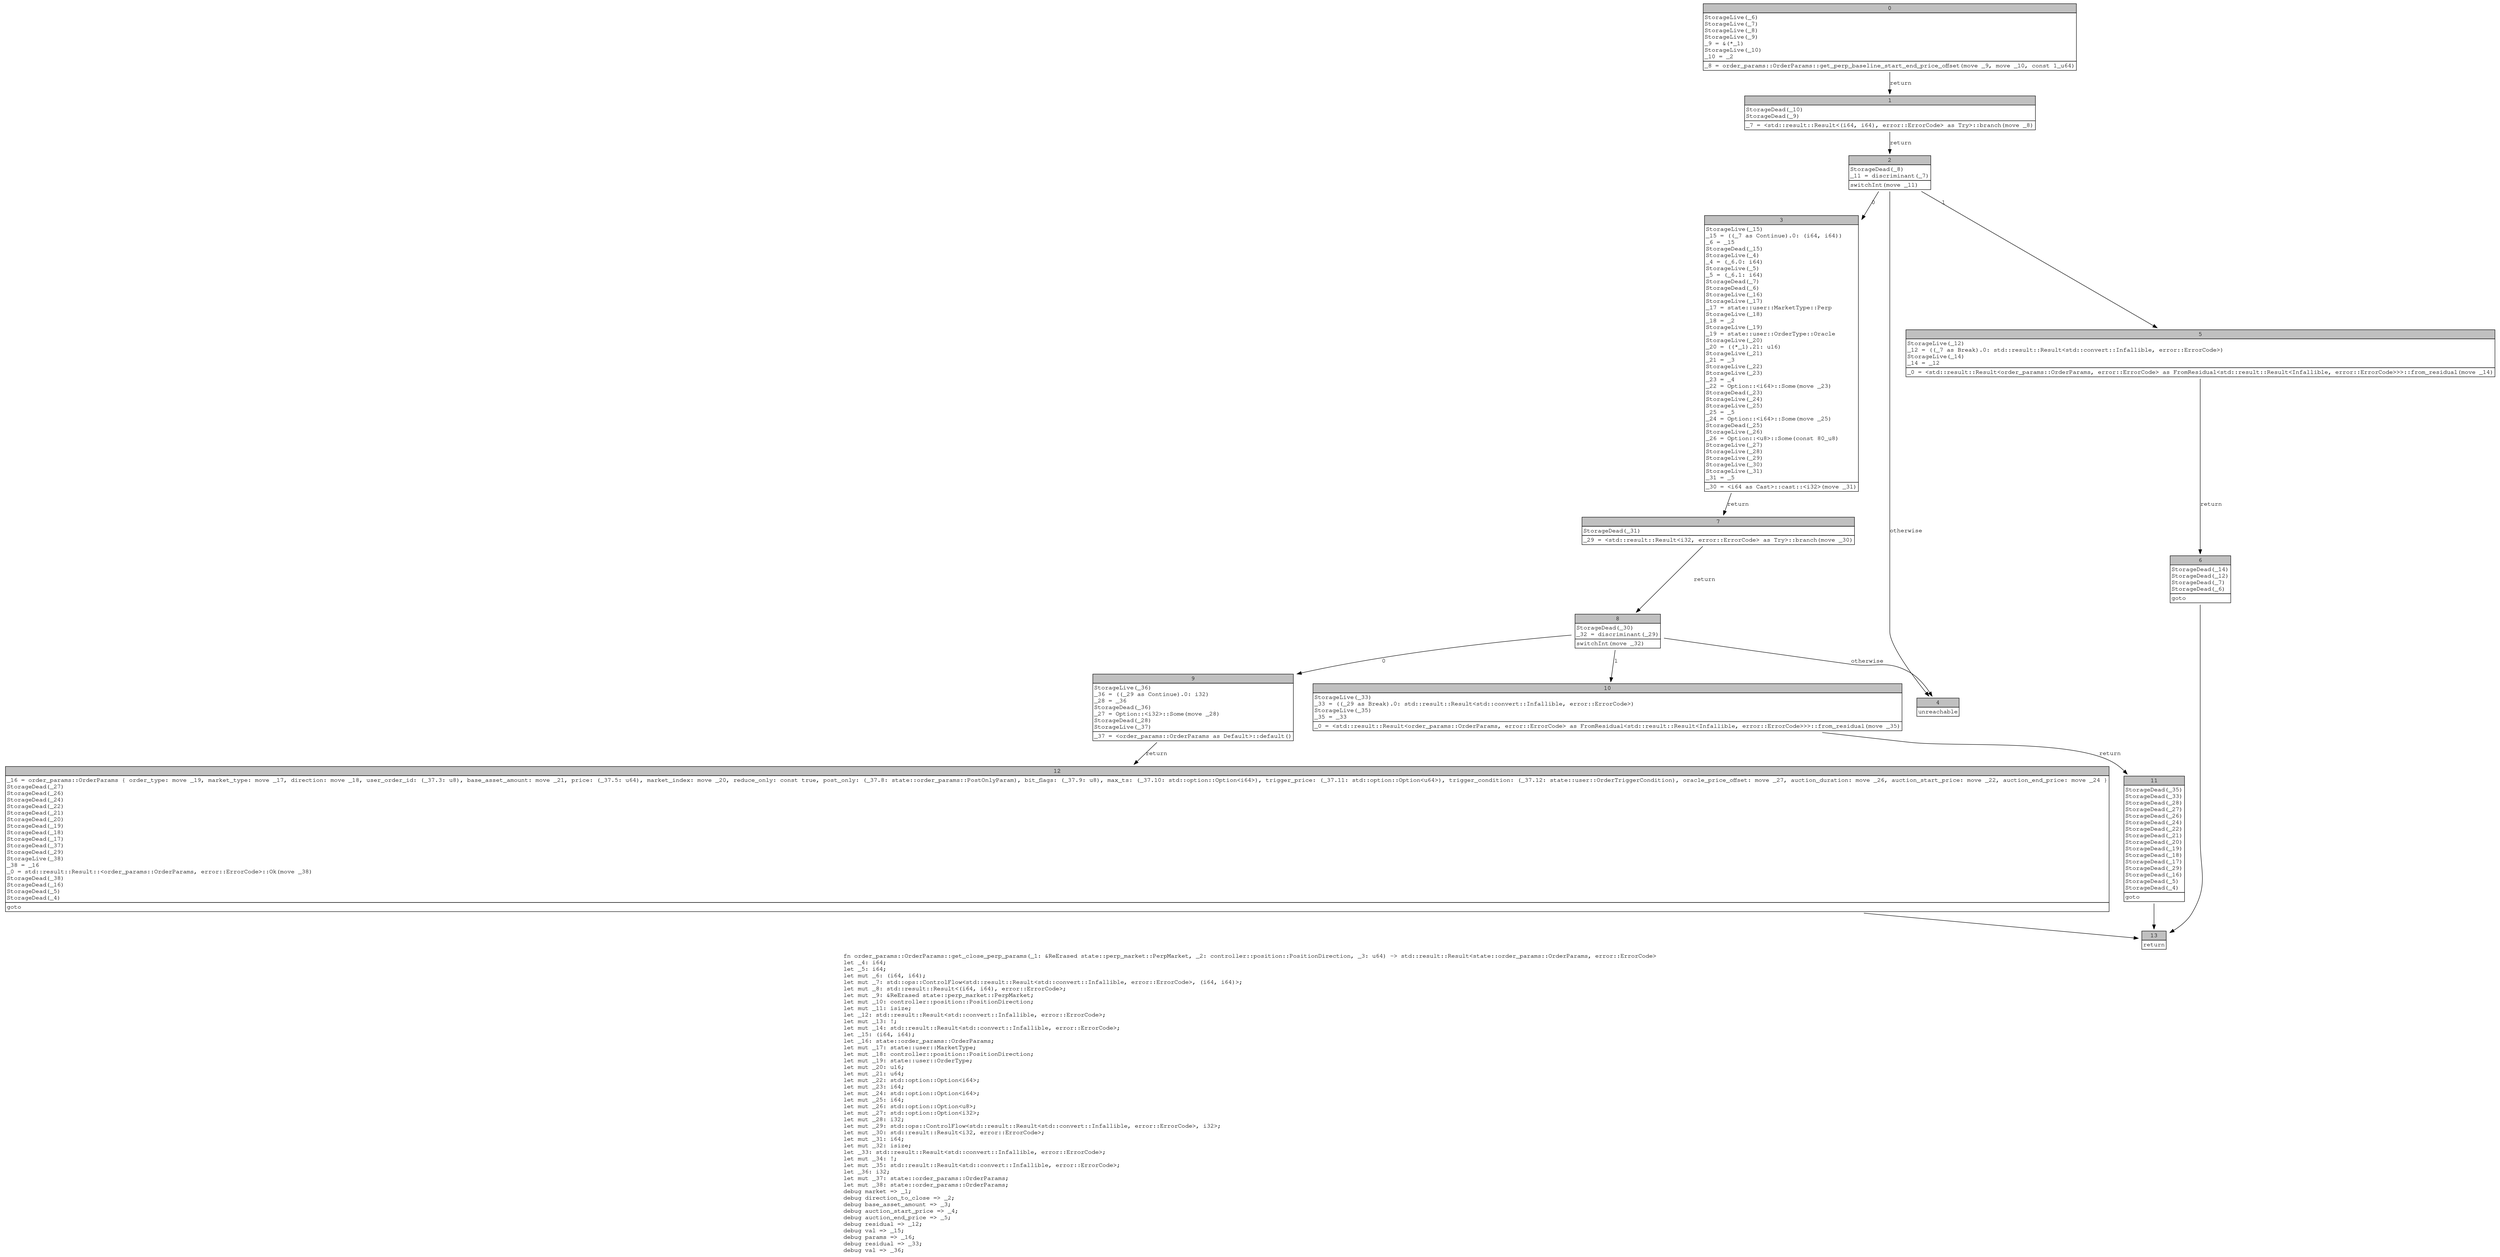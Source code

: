 digraph Mir_0_3645 {
    graph [fontname="Courier, monospace"];
    node [fontname="Courier, monospace"];
    edge [fontname="Courier, monospace"];
    label=<fn order_params::OrderParams::get_close_perp_params(_1: &amp;ReErased state::perp_market::PerpMarket, _2: controller::position::PositionDirection, _3: u64) -&gt; std::result::Result&lt;state::order_params::OrderParams, error::ErrorCode&gt;<br align="left"/>let _4: i64;<br align="left"/>let _5: i64;<br align="left"/>let mut _6: (i64, i64);<br align="left"/>let mut _7: std::ops::ControlFlow&lt;std::result::Result&lt;std::convert::Infallible, error::ErrorCode&gt;, (i64, i64)&gt;;<br align="left"/>let mut _8: std::result::Result&lt;(i64, i64), error::ErrorCode&gt;;<br align="left"/>let mut _9: &amp;ReErased state::perp_market::PerpMarket;<br align="left"/>let mut _10: controller::position::PositionDirection;<br align="left"/>let mut _11: isize;<br align="left"/>let _12: std::result::Result&lt;std::convert::Infallible, error::ErrorCode&gt;;<br align="left"/>let mut _13: !;<br align="left"/>let mut _14: std::result::Result&lt;std::convert::Infallible, error::ErrorCode&gt;;<br align="left"/>let _15: (i64, i64);<br align="left"/>let _16: state::order_params::OrderParams;<br align="left"/>let mut _17: state::user::MarketType;<br align="left"/>let mut _18: controller::position::PositionDirection;<br align="left"/>let mut _19: state::user::OrderType;<br align="left"/>let mut _20: u16;<br align="left"/>let mut _21: u64;<br align="left"/>let mut _22: std::option::Option&lt;i64&gt;;<br align="left"/>let mut _23: i64;<br align="left"/>let mut _24: std::option::Option&lt;i64&gt;;<br align="left"/>let mut _25: i64;<br align="left"/>let mut _26: std::option::Option&lt;u8&gt;;<br align="left"/>let mut _27: std::option::Option&lt;i32&gt;;<br align="left"/>let mut _28: i32;<br align="left"/>let mut _29: std::ops::ControlFlow&lt;std::result::Result&lt;std::convert::Infallible, error::ErrorCode&gt;, i32&gt;;<br align="left"/>let mut _30: std::result::Result&lt;i32, error::ErrorCode&gt;;<br align="left"/>let mut _31: i64;<br align="left"/>let mut _32: isize;<br align="left"/>let _33: std::result::Result&lt;std::convert::Infallible, error::ErrorCode&gt;;<br align="left"/>let mut _34: !;<br align="left"/>let mut _35: std::result::Result&lt;std::convert::Infallible, error::ErrorCode&gt;;<br align="left"/>let _36: i32;<br align="left"/>let mut _37: state::order_params::OrderParams;<br align="left"/>let mut _38: state::order_params::OrderParams;<br align="left"/>debug market =&gt; _1;<br align="left"/>debug direction_to_close =&gt; _2;<br align="left"/>debug base_asset_amount =&gt; _3;<br align="left"/>debug auction_start_price =&gt; _4;<br align="left"/>debug auction_end_price =&gt; _5;<br align="left"/>debug residual =&gt; _12;<br align="left"/>debug val =&gt; _15;<br align="left"/>debug params =&gt; _16;<br align="left"/>debug residual =&gt; _33;<br align="left"/>debug val =&gt; _36;<br align="left"/>>;
    bb0__0_3645 [shape="none", label=<<table border="0" cellborder="1" cellspacing="0"><tr><td bgcolor="gray" align="center" colspan="1">0</td></tr><tr><td align="left" balign="left">StorageLive(_6)<br/>StorageLive(_7)<br/>StorageLive(_8)<br/>StorageLive(_9)<br/>_9 = &amp;(*_1)<br/>StorageLive(_10)<br/>_10 = _2<br/></td></tr><tr><td align="left">_8 = order_params::OrderParams::get_perp_baseline_start_end_price_offset(move _9, move _10, const 1_u64)</td></tr></table>>];
    bb1__0_3645 [shape="none", label=<<table border="0" cellborder="1" cellspacing="0"><tr><td bgcolor="gray" align="center" colspan="1">1</td></tr><tr><td align="left" balign="left">StorageDead(_10)<br/>StorageDead(_9)<br/></td></tr><tr><td align="left">_7 = &lt;std::result::Result&lt;(i64, i64), error::ErrorCode&gt; as Try&gt;::branch(move _8)</td></tr></table>>];
    bb2__0_3645 [shape="none", label=<<table border="0" cellborder="1" cellspacing="0"><tr><td bgcolor="gray" align="center" colspan="1">2</td></tr><tr><td align="left" balign="left">StorageDead(_8)<br/>_11 = discriminant(_7)<br/></td></tr><tr><td align="left">switchInt(move _11)</td></tr></table>>];
    bb3__0_3645 [shape="none", label=<<table border="0" cellborder="1" cellspacing="0"><tr><td bgcolor="gray" align="center" colspan="1">3</td></tr><tr><td align="left" balign="left">StorageLive(_15)<br/>_15 = ((_7 as Continue).0: (i64, i64))<br/>_6 = _15<br/>StorageDead(_15)<br/>StorageLive(_4)<br/>_4 = (_6.0: i64)<br/>StorageLive(_5)<br/>_5 = (_6.1: i64)<br/>StorageDead(_7)<br/>StorageDead(_6)<br/>StorageLive(_16)<br/>StorageLive(_17)<br/>_17 = state::user::MarketType::Perp<br/>StorageLive(_18)<br/>_18 = _2<br/>StorageLive(_19)<br/>_19 = state::user::OrderType::Oracle<br/>StorageLive(_20)<br/>_20 = ((*_1).21: u16)<br/>StorageLive(_21)<br/>_21 = _3<br/>StorageLive(_22)<br/>StorageLive(_23)<br/>_23 = _4<br/>_22 = Option::&lt;i64&gt;::Some(move _23)<br/>StorageDead(_23)<br/>StorageLive(_24)<br/>StorageLive(_25)<br/>_25 = _5<br/>_24 = Option::&lt;i64&gt;::Some(move _25)<br/>StorageDead(_25)<br/>StorageLive(_26)<br/>_26 = Option::&lt;u8&gt;::Some(const 80_u8)<br/>StorageLive(_27)<br/>StorageLive(_28)<br/>StorageLive(_29)<br/>StorageLive(_30)<br/>StorageLive(_31)<br/>_31 = _5<br/></td></tr><tr><td align="left">_30 = &lt;i64 as Cast&gt;::cast::&lt;i32&gt;(move _31)</td></tr></table>>];
    bb4__0_3645 [shape="none", label=<<table border="0" cellborder="1" cellspacing="0"><tr><td bgcolor="gray" align="center" colspan="1">4</td></tr><tr><td align="left">unreachable</td></tr></table>>];
    bb5__0_3645 [shape="none", label=<<table border="0" cellborder="1" cellspacing="0"><tr><td bgcolor="gray" align="center" colspan="1">5</td></tr><tr><td align="left" balign="left">StorageLive(_12)<br/>_12 = ((_7 as Break).0: std::result::Result&lt;std::convert::Infallible, error::ErrorCode&gt;)<br/>StorageLive(_14)<br/>_14 = _12<br/></td></tr><tr><td align="left">_0 = &lt;std::result::Result&lt;order_params::OrderParams, error::ErrorCode&gt; as FromResidual&lt;std::result::Result&lt;Infallible, error::ErrorCode&gt;&gt;&gt;::from_residual(move _14)</td></tr></table>>];
    bb6__0_3645 [shape="none", label=<<table border="0" cellborder="1" cellspacing="0"><tr><td bgcolor="gray" align="center" colspan="1">6</td></tr><tr><td align="left" balign="left">StorageDead(_14)<br/>StorageDead(_12)<br/>StorageDead(_7)<br/>StorageDead(_6)<br/></td></tr><tr><td align="left">goto</td></tr></table>>];
    bb7__0_3645 [shape="none", label=<<table border="0" cellborder="1" cellspacing="0"><tr><td bgcolor="gray" align="center" colspan="1">7</td></tr><tr><td align="left" balign="left">StorageDead(_31)<br/></td></tr><tr><td align="left">_29 = &lt;std::result::Result&lt;i32, error::ErrorCode&gt; as Try&gt;::branch(move _30)</td></tr></table>>];
    bb8__0_3645 [shape="none", label=<<table border="0" cellborder="1" cellspacing="0"><tr><td bgcolor="gray" align="center" colspan="1">8</td></tr><tr><td align="left" balign="left">StorageDead(_30)<br/>_32 = discriminant(_29)<br/></td></tr><tr><td align="left">switchInt(move _32)</td></tr></table>>];
    bb9__0_3645 [shape="none", label=<<table border="0" cellborder="1" cellspacing="0"><tr><td bgcolor="gray" align="center" colspan="1">9</td></tr><tr><td align="left" balign="left">StorageLive(_36)<br/>_36 = ((_29 as Continue).0: i32)<br/>_28 = _36<br/>StorageDead(_36)<br/>_27 = Option::&lt;i32&gt;::Some(move _28)<br/>StorageDead(_28)<br/>StorageLive(_37)<br/></td></tr><tr><td align="left">_37 = &lt;order_params::OrderParams as Default&gt;::default()</td></tr></table>>];
    bb10__0_3645 [shape="none", label=<<table border="0" cellborder="1" cellspacing="0"><tr><td bgcolor="gray" align="center" colspan="1">10</td></tr><tr><td align="left" balign="left">StorageLive(_33)<br/>_33 = ((_29 as Break).0: std::result::Result&lt;std::convert::Infallible, error::ErrorCode&gt;)<br/>StorageLive(_35)<br/>_35 = _33<br/></td></tr><tr><td align="left">_0 = &lt;std::result::Result&lt;order_params::OrderParams, error::ErrorCode&gt; as FromResidual&lt;std::result::Result&lt;Infallible, error::ErrorCode&gt;&gt;&gt;::from_residual(move _35)</td></tr></table>>];
    bb11__0_3645 [shape="none", label=<<table border="0" cellborder="1" cellspacing="0"><tr><td bgcolor="gray" align="center" colspan="1">11</td></tr><tr><td align="left" balign="left">StorageDead(_35)<br/>StorageDead(_33)<br/>StorageDead(_28)<br/>StorageDead(_27)<br/>StorageDead(_26)<br/>StorageDead(_24)<br/>StorageDead(_22)<br/>StorageDead(_21)<br/>StorageDead(_20)<br/>StorageDead(_19)<br/>StorageDead(_18)<br/>StorageDead(_17)<br/>StorageDead(_29)<br/>StorageDead(_16)<br/>StorageDead(_5)<br/>StorageDead(_4)<br/></td></tr><tr><td align="left">goto</td></tr></table>>];
    bb12__0_3645 [shape="none", label=<<table border="0" cellborder="1" cellspacing="0"><tr><td bgcolor="gray" align="center" colspan="1">12</td></tr><tr><td align="left" balign="left">_16 = order_params::OrderParams { order_type: move _19, market_type: move _17, direction: move _18, user_order_id: (_37.3: u8), base_asset_amount: move _21, price: (_37.5: u64), market_index: move _20, reduce_only: const true, post_only: (_37.8: state::order_params::PostOnlyParam), bit_flags: (_37.9: u8), max_ts: (_37.10: std::option::Option&lt;i64&gt;), trigger_price: (_37.11: std::option::Option&lt;u64&gt;), trigger_condition: (_37.12: state::user::OrderTriggerCondition), oracle_price_offset: move _27, auction_duration: move _26, auction_start_price: move _22, auction_end_price: move _24 }<br/>StorageDead(_27)<br/>StorageDead(_26)<br/>StorageDead(_24)<br/>StorageDead(_22)<br/>StorageDead(_21)<br/>StorageDead(_20)<br/>StorageDead(_19)<br/>StorageDead(_18)<br/>StorageDead(_17)<br/>StorageDead(_37)<br/>StorageDead(_29)<br/>StorageLive(_38)<br/>_38 = _16<br/>_0 = std::result::Result::&lt;order_params::OrderParams, error::ErrorCode&gt;::Ok(move _38)<br/>StorageDead(_38)<br/>StorageDead(_16)<br/>StorageDead(_5)<br/>StorageDead(_4)<br/></td></tr><tr><td align="left">goto</td></tr></table>>];
    bb13__0_3645 [shape="none", label=<<table border="0" cellborder="1" cellspacing="0"><tr><td bgcolor="gray" align="center" colspan="1">13</td></tr><tr><td align="left">return</td></tr></table>>];
    bb0__0_3645 -> bb1__0_3645 [label="return"];
    bb1__0_3645 -> bb2__0_3645 [label="return"];
    bb2__0_3645 -> bb3__0_3645 [label="0"];
    bb2__0_3645 -> bb5__0_3645 [label="1"];
    bb2__0_3645 -> bb4__0_3645 [label="otherwise"];
    bb3__0_3645 -> bb7__0_3645 [label="return"];
    bb5__0_3645 -> bb6__0_3645 [label="return"];
    bb6__0_3645 -> bb13__0_3645 [label=""];
    bb7__0_3645 -> bb8__0_3645 [label="return"];
    bb8__0_3645 -> bb9__0_3645 [label="0"];
    bb8__0_3645 -> bb10__0_3645 [label="1"];
    bb8__0_3645 -> bb4__0_3645 [label="otherwise"];
    bb9__0_3645 -> bb12__0_3645 [label="return"];
    bb10__0_3645 -> bb11__0_3645 [label="return"];
    bb11__0_3645 -> bb13__0_3645 [label=""];
    bb12__0_3645 -> bb13__0_3645 [label=""];
}
